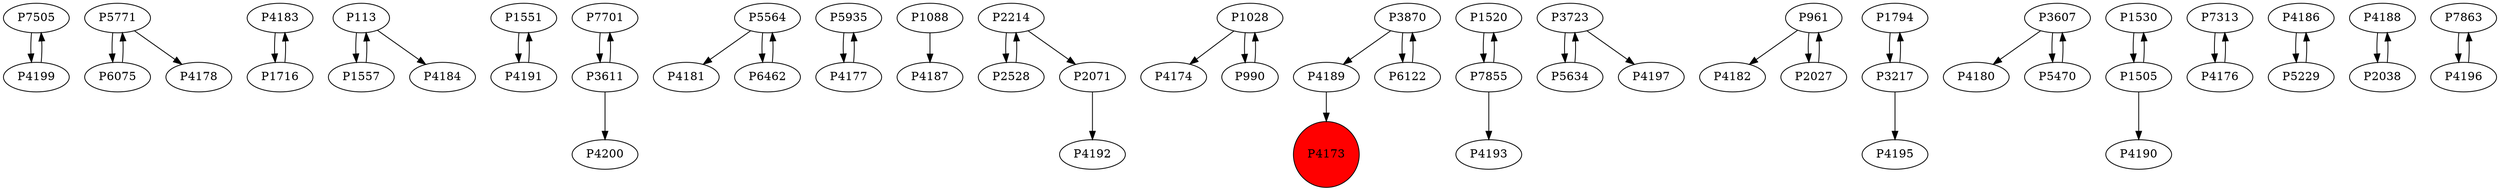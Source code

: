 digraph {
	P7505 -> P4199
	P5771 -> P6075
	P4183 -> P1716
	P113 -> P1557
	P1551 -> P4191
	P7701 -> P3611
	P5564 -> P4181
	P5771 -> P4178
	P5935 -> P4177
	P5564 -> P6462
	P1088 -> P4187
	P113 -> P4184
	P2071 -> P4192
	P4199 -> P7505
	P3611 -> P4200
	P1028 -> P4174
	P3870 -> P4189
	P1520 -> P7855
	P3723 -> P5634
	P6462 -> P5564
	P961 -> P4182
	P6075 -> P5771
	P1716 -> P4183
	P1794 -> P3217
	P3607 -> P4180
	P4177 -> P5935
	P3870 -> P6122
	P1530 -> P1505
	P7313 -> P4176
	P1505 -> P1530
	P2528 -> P2214
	P3611 -> P7701
	P4191 -> P1551
	P3217 -> P1794
	P6122 -> P3870
	P1557 -> P113
	P4186 -> P5229
	P4188 -> P2038
	P3607 -> P5470
	P1028 -> P990
	P7863 -> P4196
	P5229 -> P4186
	P2038 -> P4188
	P4176 -> P7313
	P5470 -> P3607
	P7855 -> P1520
	P961 -> P2027
	P7855 -> P4193
	P2027 -> P961
	P1505 -> P4190
	P3723 -> P4197
	P3217 -> P4195
	P4189 -> P4173
	P990 -> P1028
	P4196 -> P7863
	P2214 -> P2071
	P5634 -> P3723
	P2214 -> P2528
	P4173 [shape=circle]
	P4173 [style=filled]
	P4173 [fillcolor=red]
}